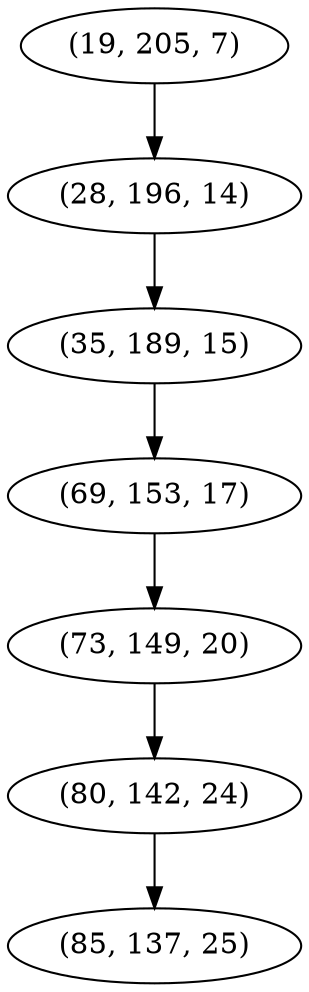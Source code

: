 digraph tree {
    "(19, 205, 7)";
    "(28, 196, 14)";
    "(35, 189, 15)";
    "(69, 153, 17)";
    "(73, 149, 20)";
    "(80, 142, 24)";
    "(85, 137, 25)";
    "(19, 205, 7)" -> "(28, 196, 14)";
    "(28, 196, 14)" -> "(35, 189, 15)";
    "(35, 189, 15)" -> "(69, 153, 17)";
    "(69, 153, 17)" -> "(73, 149, 20)";
    "(73, 149, 20)" -> "(80, 142, 24)";
    "(80, 142, 24)" -> "(85, 137, 25)";
}
